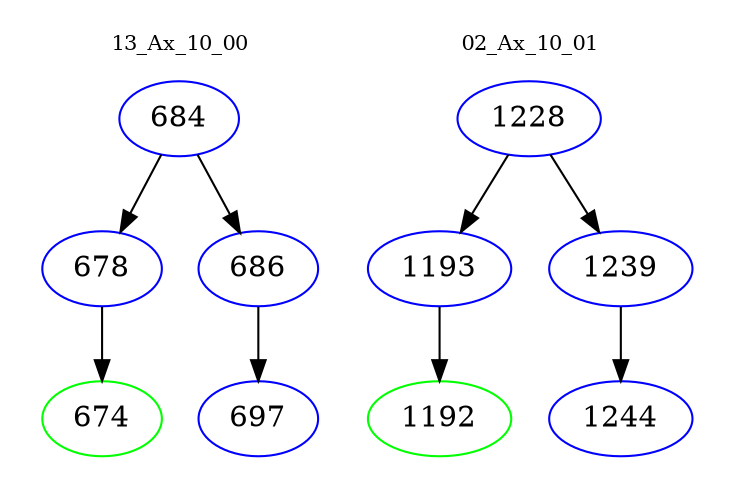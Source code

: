 digraph{
subgraph cluster_0 {
color = white
label = "13_Ax_10_00";
fontsize=10;
T0_684 [label="684", color="blue"]
T0_684 -> T0_678 [color="black"]
T0_678 [label="678", color="blue"]
T0_678 -> T0_674 [color="black"]
T0_674 [label="674", color="green"]
T0_684 -> T0_686 [color="black"]
T0_686 [label="686", color="blue"]
T0_686 -> T0_697 [color="black"]
T0_697 [label="697", color="blue"]
}
subgraph cluster_1 {
color = white
label = "02_Ax_10_01";
fontsize=10;
T1_1228 [label="1228", color="blue"]
T1_1228 -> T1_1193 [color="black"]
T1_1193 [label="1193", color="blue"]
T1_1193 -> T1_1192 [color="black"]
T1_1192 [label="1192", color="green"]
T1_1228 -> T1_1239 [color="black"]
T1_1239 [label="1239", color="blue"]
T1_1239 -> T1_1244 [color="black"]
T1_1244 [label="1244", color="blue"]
}
}
